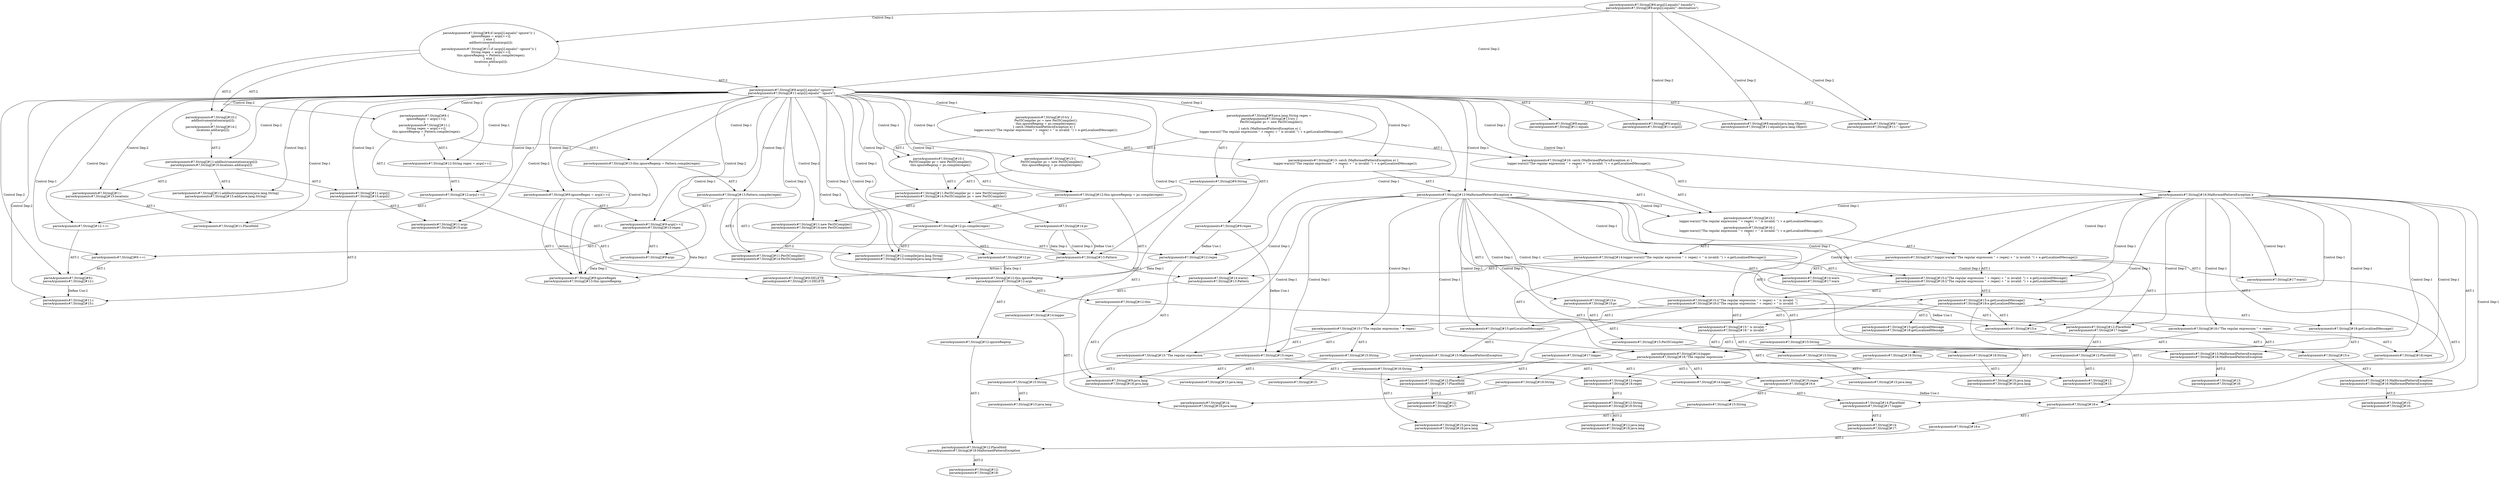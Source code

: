 digraph "Pattern" {
0 [label="parseArguments#?,String[]#9:DELETE
parseArguments#?,String[]#13:DELETE" shape=ellipse]
1 [label="parseArguments#?,String[]#9:ignoreRegex = args[++i]" shape=ellipse]
2 [label="parseArguments#?,String[]#8:args[i].equals(\"-ignore\")
parseArguments#?,String[]#11:args[i].equals(\"--ignore\")" shape=ellipse]
3 [label="parseArguments#?,String[]#6:args[i].equals(\"-basedir\")
parseArguments#?,String[]#9:args[i].equals(\"--destination\")" shape=ellipse]
4 [label="parseArguments#?,String[]#8:if (args[i].equals(\"-ignore\")) \{
    ignoreRegex = args[++i];
\} else \{
    addInstrumentation(args[i]);
\}
parseArguments#?,String[]#11:if (args[i].equals(\"--ignore\")) \{
    String regex = args[++i];
    this.ignoreRegexp = Pattern.compile(regex);
\} else \{
    locations.add(args[i]);
\}" shape=ellipse]
5 [label="parseArguments#?,String[]#8:equals
parseArguments#?,String[]#11:equals" shape=ellipse]
6 [label="parseArguments#?,String[]#8:args[i]
parseArguments#?,String[]#11:args[i]" shape=ellipse]
7 [label="parseArguments#?,String[]#8:equals(java.lang.Object)
parseArguments#?,String[]#11:equals(java.lang.Object)" shape=ellipse]
8 [label="parseArguments#?,String[]#8:\"-ignore\"
parseArguments#?,String[]#11:\"--ignore\"" shape=ellipse]
9 [label="parseArguments#?,String[]#8:\{
    ignoreRegex = args[++i];
\}
parseArguments#?,String[]#11:\{
    String regex = args[++i];
    this.ignoreRegexp = Pattern.compile(regex);
\}" shape=ellipse]
10 [label="parseArguments#?,String[]#9:ignoreRegex
parseArguments#?,String[]#13:this.ignoreRegexp" shape=ellipse]
11 [label="parseArguments#?,String[]#9:args[++i]
parseArguments#?,String[]#13:regex" shape=ellipse]
12 [label="parseArguments#?,String[]#9:args" shape=ellipse]
13 [label="parseArguments#?,String[]#9:++i" shape=ellipse]
14 [label="parseArguments#?,String[]#9:i
parseArguments#?,String[]#12:i" shape=ellipse]
15 [label="parseArguments#?,String[]#10:\{
    addInstrumentation(args[i]);
\}
parseArguments#?,String[]#14:\{
    locations.add(args[i]);
\}" shape=ellipse]
16 [label="parseArguments#?,String[]#11:addInstrumentation(args[i])
parseArguments#?,String[]#15:locations.add(args[i])" shape=ellipse]
17 [label="parseArguments#?,String[]#11:addInstrumentation(java.lang.String)
parseArguments#?,String[]#15:add(java.lang.String)" shape=ellipse]
18 [label="parseArguments#?,String[]#11:
parseArguments#?,String[]#15:locations" shape=ellipse]
19 [label="parseArguments#?,String[]#11:PlaceHold" shape=ellipse]
20 [label="parseArguments#?,String[]#11:args[i]
parseArguments#?,String[]#15:args[i]" shape=ellipse]
21 [label="parseArguments#?,String[]#11:args
parseArguments#?,String[]#15:args" shape=ellipse]
22 [label="parseArguments#?,String[]#11:i
parseArguments#?,String[]#15:i" shape=ellipse]
23 [label="parseArguments#?,String[]#9:java.lang.String regex = 
parseArguments#?,String[]#13:try \{
    Perl5Compiler pc = new Perl5Compiler();

\} catch (MalformedPatternException e) \{
    logger.warn(((\"The regular expression \" + regex) + \" is invalid: \") + e.getLocalizedMessage());
\}" shape=ellipse]
24 [label="parseArguments#?,String[]#9:regex" shape=ellipse]
25 [label="parseArguments#?,String[]#12:regex" shape=ellipse]
26 [label="parseArguments#?,String[]#12:regex
parseArguments#?,String[]#18:regex" shape=ellipse]
27 [label="parseArguments#?,String[]#12:String
parseArguments#?,String[]#18:String" shape=ellipse]
28 [label="parseArguments#?,String[]#12:java.lang
parseArguments#?,String[]#18:java.lang" shape=ellipse]
29 [label="parseArguments#?,String[]#12:this.ignoreRegexp
parseArguments#?,String[]#12:args" shape=ellipse]
30 [label="parseArguments#?,String[]#12:this" shape=ellipse]
31 [label="parseArguments#?,String[]#12:PlaceHold
parseArguments#?,String[]#17:PlaceHold" shape=ellipse]
32 [label="parseArguments#?,String[]#12:
parseArguments#?,String[]#17:" shape=ellipse]
33 [label="parseArguments#?,String[]#12:PlaceHold
parseArguments#?,String[]#17:logger" shape=ellipse]
34 [label="parseArguments#?,String[]#12:PlaceHold" shape=ellipse]
35 [label="parseArguments#?,String[]#12:
parseArguments#?,String[]#15:" shape=ellipse]
36 [label="parseArguments#?,String[]#12:ignoreRegexp" shape=ellipse]
37 [label="parseArguments#?,String[]#12:PlaceHold
parseArguments#?,String[]#18:MalformedPatternException" shape=ellipse]
38 [label="parseArguments#?,String[]#12:
parseArguments#?,String[]#18:" shape=ellipse]
39 [label="parseArguments#?,String[]#15:regex" shape=ellipse]
40 [label="parseArguments#?,String[]#15:regex
parseArguments#?,String[]#16:e" shape=ellipse]
41 [label="parseArguments#?,String[]#15:String" shape=ellipse]
42 [label="parseArguments#?,String[]#15:java.lang
parseArguments#?,String[]#18:java.lang" shape=ellipse]
43 [label="parseArguments#?,String[]#9:String" shape=ellipse]
44 [label="parseArguments#?,String[]#9:java.lang
parseArguments#?,String[]#18:java.lang" shape=ellipse]
45 [label="parseArguments#?,String[]#11:Perl5Compiler()
parseArguments#?,String[]#14:Perl5Compiler()" shape=ellipse]
46 [label="parseArguments#?,String[]#11:new Perl5Compiler()
parseArguments#?,String[]#14:new Perl5Compiler()" shape=ellipse]
47 [label="parseArguments#?,String[]#11:Perl5Compiler pc = new Perl5Compiler()
parseArguments#?,String[]#14:Perl5Compiler pc = new Perl5Compiler()" shape=ellipse]
48 [label="parseArguments#?,String[]#12:pc" shape=ellipse]
49 [label="parseArguments#?,String[]#12:compile(java.lang.String)
parseArguments#?,String[]#13:compile(java.lang.String)" shape=ellipse]
50 [label="parseArguments#?,String[]#12:pc.compile(regex)" shape=ellipse]
51 [label="parseArguments#?,String[]#12:this.ignoreRegexp = pc.compile(regex)" shape=ellipse]
52 [label="parseArguments#?,String[]#10:\{
    Perl5Compiler pc = new Perl5Compiler();
    this.ignoreRegexp = pc.compile(regex);
\}" shape=ellipse]
53 [label="parseArguments#?,String[]#10:try \{
    Perl5Compiler pc = new Perl5Compiler();
    this.ignoreRegexp = pc.compile(regex);
\} catch (MalformedPatternException e) \{
    logger.warn(((\"The regular expression \" + regex) + \" is invalid: \") + e.getLocalizedMessage());
\}" shape=ellipse]
54 [label="parseArguments#?,String[]#13: catch (MalformedPatternException e) \{
    logger.warn(((\"The regular expression \" + regex) + \" is invalid: \") + e.getLocalizedMessage());
\}" shape=ellipse]
55 [label="parseArguments#?,String[]#13:MalformedPatternException e" shape=ellipse]
56 [label="parseArguments#?,String[]#13:e
parseArguments#?,String[]#15:pc" shape=ellipse]
57 [label="parseArguments#?,String[]#15:e" shape=ellipse]
58 [label="parseArguments#?,String[]#15:e" shape=ellipse]
59 [label="parseArguments#?,String[]#15:MalformedPatternException
parseArguments#?,String[]#16:MalformedPatternException" shape=ellipse]
60 [label="parseArguments#?,String[]#15:
parseArguments#?,String[]#16:" shape=ellipse]
61 [label="parseArguments#?,String[]#13:MalformedPatternException
parseArguments#?,String[]#18:MalformedPatternException" shape=ellipse]
62 [label="parseArguments#?,String[]#13:
parseArguments#?,String[]#18:" shape=ellipse]
63 [label="parseArguments#?,String[]#13:\{
    logger.warn(((\"The regular expression \" + regex) + \" is invalid: \") + e.getLocalizedMessage());
\}
parseArguments#?,String[]#16:\{
    logger.warn(((\"The regular expression \" + regex) + \" is invalid: \") + e.getLocalizedMessage());
\}" shape=ellipse]
64 [label="parseArguments#?,String[]#14:logger.warn(((\"The regular expression \" + regex) + \" is invalid: \") + e.getLocalizedMessage())" shape=ellipse]
65 [label="parseArguments#?,String[]#14:warn
parseArguments#?,String[]#17:warn" shape=ellipse]
66 [label="parseArguments#?,String[]#14:logger
parseArguments#?,String[]#18:\"The regular expression \"" shape=ellipse]
67 [label="parseArguments#?,String[]#14:logger" shape=ellipse]
68 [label="parseArguments#?,String[]#14:PlaceHold
parseArguments#?,String[]#17:logger" shape=ellipse]
69 [label="parseArguments#?,String[]#14:
parseArguments#?,String[]#17:" shape=ellipse]
70 [label="parseArguments#?,String[]#14:warn()
parseArguments#?,String[]#13:Pattern" shape=ellipse]
71 [label="parseArguments#?,String[]#14:logger" shape=ellipse]
72 [label="parseArguments#?,String[]#14:
parseArguments#?,String[]#18:java.lang" shape=ellipse]
73 [label="parseArguments#?,String[]#15:((\"The regular expression \" + regex) + \" is invalid: \") + e.getLocalizedMessage()
parseArguments#?,String[]#18:((\"The regular expression \" + regex) + \" is invalid: \") + e.getLocalizedMessage()" shape=ellipse]
74 [label="parseArguments#?,String[]#15:((\"The regular expression \" + regex) + \" is invalid: \")
parseArguments#?,String[]#18:((\"The regular expression \" + regex) + \" is invalid: \")" shape=ellipse]
75 [label="parseArguments#?,String[]#15:String" shape=ellipse]
76 [label="parseArguments#?,String[]#15:java.lang
parseArguments#?,String[]#18:java.lang" shape=ellipse]
77 [label="parseArguments#?,String[]#15:(\"The regular expression \" + regex)" shape=ellipse]
78 [label="parseArguments#?,String[]#15:String" shape=ellipse]
79 [label="parseArguments#?,String[]#15:java.lang" shape=ellipse]
80 [label="parseArguments#?,String[]#15:\"The regular expression \"" shape=ellipse]
81 [label="parseArguments#?,String[]#15:String" shape=ellipse]
82 [label="parseArguments#?,String[]#15:java.lang" shape=ellipse]
83 [label="parseArguments#?,String[]#15:\" is invalid: \"
parseArguments#?,String[]#18:\" is invalid: \"" shape=ellipse]
84 [label="parseArguments#?,String[]#15:String" shape=ellipse]
85 [label="parseArguments#?,String[]#15:java.lang" shape=ellipse]
86 [label="parseArguments#?,String[]#15:e.getLocalizedMessage()
parseArguments#?,String[]#18:e.getLocalizedMessage()" shape=ellipse]
87 [label="parseArguments#?,String[]#15:getLocalizedMessage
parseArguments#?,String[]#18:getLocalizedMessage" shape=ellipse]
88 [label="parseArguments#?,String[]#15:getLocalizedMessage()" shape=ellipse]
89 [label="parseArguments#?,String[]#15:MalformedPatternException" shape=ellipse]
90 [label="parseArguments#?,String[]#15:" shape=ellipse]
91 [label="parseArguments#?,String[]#12:++i" shape=ellipse]
92 [label="parseArguments#?,String[]#13:Pattern" shape=ellipse]
93 [label="parseArguments#?,String[]#12:args[++i]" shape=ellipse]
94 [label="parseArguments#?,String[]#13:this.ignoreRegexp = Pattern.compile(regex)" shape=ellipse]
95 [label="parseArguments#?,String[]#13:Pattern.compile(regex)" shape=ellipse]
96 [label="parseArguments#?,String[]#13:\{
    Perl5Compiler pc = new Perl5Compiler();
    this.ignoreRegexp = pc.compile(regex);
\}" shape=ellipse]
97 [label="parseArguments#?,String[]#16: catch (MalformedPatternException e) \{
    logger.warn(((\"The regular expression \" + regex) + \" is invalid: \") + e.getLocalizedMessage());
\}" shape=ellipse]
98 [label="parseArguments#?,String[]#18:e" shape=ellipse]
99 [label="parseArguments#?,String[]#17:logger.warn(((\"The regular expression \" + regex) + \" is invalid: \") + e.getLocalizedMessage())" shape=ellipse]
100 [label="parseArguments#?,String[]#18:(\"The regular expression \" + regex)" shape=ellipse]
101 [label="parseArguments#?,String[]#18:regex" shape=ellipse]
102 [label="parseArguments#?,String[]#18:getLocalizedMessage()" shape=ellipse]
103 [label="parseArguments#?,String[]#17:logger" shape=ellipse]
104 [label="parseArguments#?,String[]#18:String" shape=ellipse]
105 [label="parseArguments#?,String[]#18:String" shape=ellipse]
106 [label="parseArguments#?,String[]#18:String" shape=ellipse]
107 [label="parseArguments#?,String[]#18:String" shape=ellipse]
108 [label="parseArguments#?,String[]#15:Perl5Compiler" shape=ellipse]
109 [label="parseArguments#?,String[]#16:MalformedPatternException e" shape=ellipse]
110 [label="parseArguments#?,String[]#18:e" shape=ellipse]
111 [label="parseArguments#?,String[]#17:warn()" shape=ellipse]
112 [label="parseArguments#?,String[]#14:pc" shape=ellipse]
113 [label="parseArguments#?,String[]#12:String regex = args[++i]" shape=ellipse]
1 -> 0 [label="Action:1"];
1 -> 10 [label="AST:1"];
1 -> 11 [label="AST:1"];
2 -> 1 [label="Control Dep:1"];
2 -> 5 [label="AST:2"];
2 -> 6 [label="AST:2"];
2 -> 7 [label="AST:2"];
2 -> 8 [label="AST:2"];
2 -> 9 [label="Control Dep:2"];
2 -> 10 [label="Control Dep:2"];
2 -> 11 [label="Control Dep:2"];
2 -> 12 [label="Control Dep:1"];
2 -> 13 [label="Control Dep:1"];
2 -> 14 [label="Control Dep:2"];
2 -> 15 [label="Control Dep:2"];
2 -> 16 [label="Control Dep:2"];
2 -> 17 [label="Control Dep:2"];
2 -> 18 [label="Control Dep:2"];
2 -> 19 [label="Control Dep:1"];
2 -> 20 [label="Control Dep:2"];
2 -> 21 [label="Control Dep:2"];
2 -> 22 [label="Control Dep:2"];
2 -> 23 [label="Control Dep:2"];
2 -> 45 [label="Control Dep:2"];
2 -> 46 [label="Control Dep:2"];
2 -> 47 [label="Control Dep:2"];
2 -> 29 [label="Control Dep:2"];
2 -> 48 [label="Control Dep:1"];
2 -> 49 [label="Control Dep:2"];
2 -> 25 [label="Control Dep:1"];
2 -> 50 [label="Control Dep:1"];
2 -> 51 [label="Control Dep:1"];
2 -> 52 [label="Control Dep:1"];
2 -> 55 [label="Control Dep:1"];
2 -> 54 [label="Control Dep:1"];
2 -> 53 [label="Control Dep:1"];
2 -> 91 [label="Control Dep:1"];
2 -> 92 [label="Control Dep:1"];
2 -> 93 [label="Control Dep:1"];
2 -> 94 [label="Control Dep:1"];
2 -> 95 [label="Control Dep:1"];
2 -> 96 [label="Control Dep:1"];
2 -> 97 [label="Control Dep:1"];
2 -> 109 [label="Control Dep:1"];
2 -> 113 [label="Control Dep:1"];
3 -> 2 [label="Control Dep:2"];
3 -> 4 [label="Control Dep:2"];
3 -> 7 [label="Control Dep:2"];
3 -> 6 [label="Control Dep:2"];
3 -> 8 [label="Control Dep:2"];
4 -> 2 [label="AST:2"];
4 -> 9 [label="AST:2"];
4 -> 15 [label="AST:2"];
9 -> 1 [label="AST:1"];
9 -> 94 [label="AST:1"];
9 -> 113 [label="AST:1"];
11 -> 10 [label="Data Dep:2"];
11 -> 12 [label="AST:1"];
11 -> 13 [label="AST:1"];
12 -> 10 [label="Data Dep:1"];
13 -> 14 [label="AST:1"];
14 -> 22 [label="Define Use:2"];
15 -> 16 [label="AST:2"];
16 -> 18 [label="AST:2"];
16 -> 17 [label="AST:2"];
16 -> 20 [label="AST:2"];
18 -> 19 [label="AST:1"];
20 -> 21 [label="AST:2"];
20 -> 22 [label="AST:2"];
23 -> 24 [label="AST:1"];
23 -> 43 [label="AST:1"];
23 -> 96 [label="AST:1"];
23 -> 97 [label="AST:1"];
24 -> 25 [label="Define Use:1"];
24 -> 39 [label="Define Use:1"];
25 -> 26 [label="AST:1"];
25 -> 29 [label="Data Dep:1"];
26 -> 27 [label="AST:2"];
27 -> 28 [label="AST:2"];
29 -> 30 [label="AST:1"];
29 -> 36 [label="AST:1"];
30 -> 31 [label="AST:1"];
30 -> 33 [label="AST:1"];
31 -> 32 [label="AST:2"];
33 -> 34 [label="AST:1"];
33 -> 103 [label="AST:1"];
34 -> 35 [label="AST:1"];
36 -> 37 [label="AST:1"];
37 -> 38 [label="AST:2"];
39 -> 40 [label="AST:1"];
40 -> 41 [label="AST:1"];
40 -> 98 [label="Define Use:1"];
41 -> 42 [label="AST:1"];
43 -> 44 [label="AST:1"];
46 -> 45 [label="AST:2"];
47 -> 46 [label="AST:2"];
47 -> 112 [label="AST:1"];
48 -> 29 [label="Data Dep:1"];
50 -> 25 [label="AST:1"];
50 -> 48 [label="AST:1"];
50 -> 49 [label="AST:1"];
51 -> 29 [label="AST:1"];
51 -> 50 [label="AST:1"];
52 -> 47 [label="AST:1"];
52 -> 51 [label="AST:1"];
53 -> 52 [label="AST:1"];
53 -> 54 [label="AST:1"];
54 -> 55 [label="AST:1"];
54 -> 63 [label="AST:1"];
55 -> 39 [label="Control Dep:1"];
55 -> 56 [label="AST:1"];
55 -> 61 [label="AST:1"];
55 -> 63 [label="Control Dep:1"];
55 -> 64 [label="Control Dep:1"];
55 -> 70 [label="Control Dep:1"];
55 -> 66 [label="Control Dep:1"];
55 -> 73 [label="Control Dep:1"];
55 -> 74 [label="Control Dep:1"];
55 -> 77 [label="Control Dep:1"];
55 -> 80 [label="Control Dep:1"];
55 -> 83 [label="Control Dep:1"];
55 -> 86 [label="Control Dep:1"];
55 -> 88 [label="Control Dep:1"];
55 -> 57 [label="Control Dep:1"];
56 -> 57 [label="Define Use:1"];
56 -> 108 [label="AST:1"];
57 -> 58 [label="AST:1"];
58 -> 59 [label="AST:1"];
59 -> 60 [label="AST:2"];
61 -> 62 [label="AST:2"];
63 -> 64 [label="AST:1"];
63 -> 99 [label="AST:1"];
64 -> 65 [label="AST:1"];
64 -> 66 [label="AST:1"];
64 -> 70 [label="AST:1"];
64 -> 73 [label="AST:1"];
66 -> 67 [label="AST:1"];
66 -> 106 [label="AST:1"];
67 -> 68 [label="AST:1"];
68 -> 69 [label="AST:2"];
70 -> 71 [label="AST:1"];
71 -> 72 [label="AST:1"];
73 -> 74 [label="AST:2"];
73 -> 86 [label="AST:2"];
74 -> 75 [label="AST:1"];
74 -> 77 [label="AST:1"];
74 -> 83 [label="AST:2"];
74 -> 100 [label="AST:1"];
74 -> 104 [label="AST:1"];
75 -> 76 [label="AST:1"];
77 -> 39 [label="AST:1"];
77 -> 78 [label="AST:1"];
77 -> 80 [label="AST:1"];
78 -> 79 [label="AST:1"];
80 -> 81 [label="AST:1"];
81 -> 82 [label="AST:1"];
83 -> 84 [label="AST:1"];
83 -> 107 [label="AST:1"];
84 -> 85 [label="AST:1"];
86 -> 57 [label="AST:1"];
86 -> 87 [label="AST:2"];
86 -> 88 [label="AST:1"];
86 -> 98 [label="AST:1"];
86 -> 102 [label="AST:1"];
88 -> 89 [label="AST:1"];
89 -> 90 [label="AST:1"];
91 -> 14 [label="AST:1"];
92 -> 70 [label="AST:1"];
92 -> 0 [label="Action:1"];
93 -> 91 [label="AST:1"];
93 -> 29 [label="AST:1"];
94 -> 10 [label="AST:1"];
94 -> 95 [label="AST:1"];
95 -> 92 [label="AST:1"];
95 -> 49 [label="AST:1"];
95 -> 11 [label="AST:1"];
96 -> 47 [label="AST:1"];
97 -> 109 [label="AST:1"];
97 -> 63 [label="AST:1"];
98 -> 110 [label="AST:1"];
99 -> 65 [label="AST:1"];
99 -> 33 [label="AST:1"];
99 -> 111 [label="AST:1"];
99 -> 73 [label="AST:1"];
100 -> 105 [label="AST:1"];
100 -> 66 [label="AST:1"];
100 -> 101 [label="AST:1"];
101 -> 26 [label="AST:1"];
102 -> 61 [label="AST:1"];
103 -> 31 [label="AST:1"];
104 -> 42 [label="AST:1"];
105 -> 44 [label="AST:1"];
106 -> 72 [label="AST:1"];
107 -> 76 [label="AST:1"];
108 -> 35 [label="AST:1"];
109 -> 98 [label="Control Dep:1"];
109 -> 99 [label="Control Dep:1"];
109 -> 100 [label="Control Dep:1"];
109 -> 101 [label="Control Dep:1"];
109 -> 102 [label="Control Dep:1"];
109 -> 40 [label="AST:1"];
109 -> 59 [label="AST:1"];
109 -> 63 [label="Control Dep:1"];
109 -> 111 [label="Control Dep:1"];
109 -> 33 [label="Control Dep:1"];
109 -> 73 [label="Control Dep:1"];
109 -> 74 [label="Control Dep:1"];
109 -> 66 [label="Control Dep:1"];
109 -> 83 [label="Control Dep:1"];
109 -> 86 [label="Control Dep:1"];
110 -> 37 [label="AST:1"];
111 -> 68 [label="AST:1"];
112 -> 92 [label="Define Use:1"];
112 -> 92 [label="Data Dep:1"];
112 -> 92 [label="Control Dep:1"];
113 -> 93 [label="AST:1"];
}